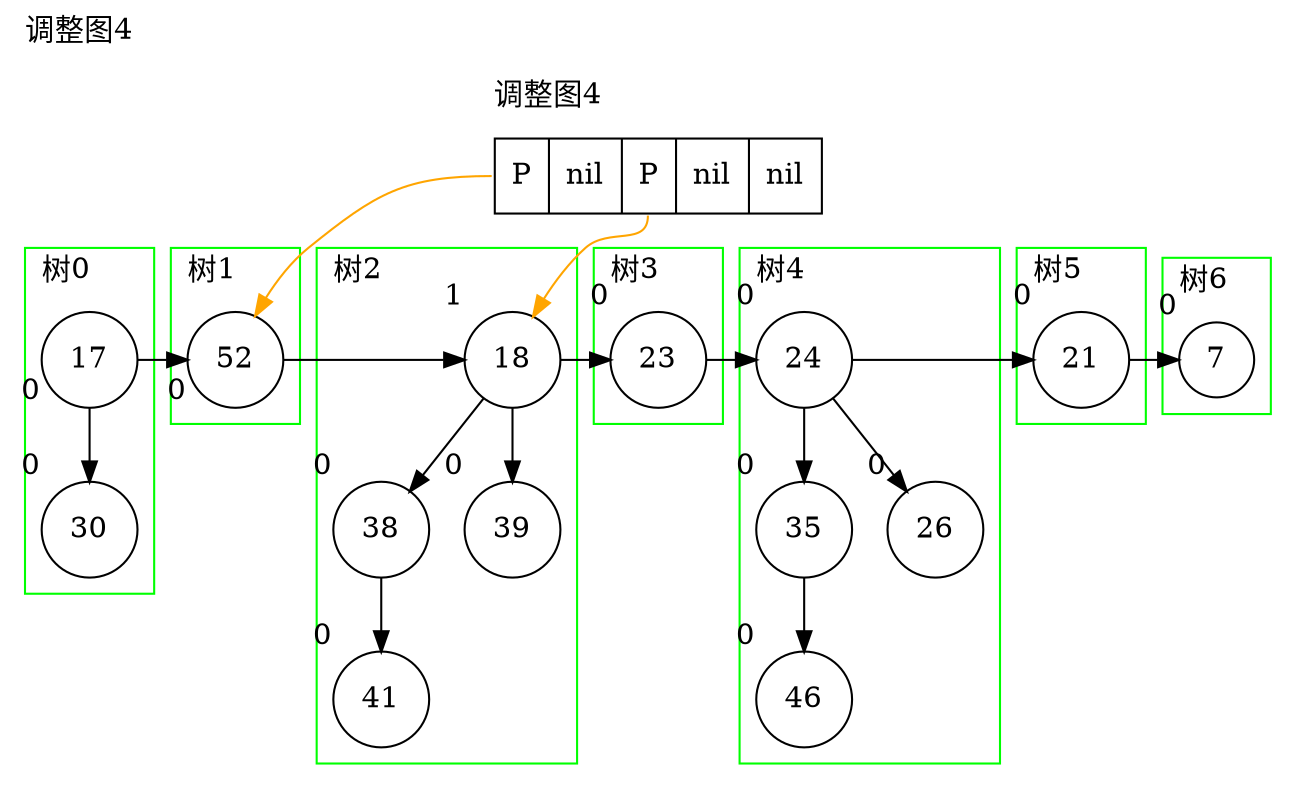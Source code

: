 digraph g{
node[shape=circle];
label="调整图4";
labeljust=l;
labelloc=t;
subgraph cluster_array { penwidth=0; narray[label=" <f0>  P | <f1>  nil | <f2>  P | <f3>  nil | <f4>  nil ", shape=record]; }
subgraph cluster_0 {
pencolor=green;label="树0";
n152[label=17, xlabel=0];
n153[label=30, xlabel=0];
n152->n153;
}
narray->n152[style=invis];
subgraph cluster_1 {
pencolor=green;label="树1";
n154[label=52, xlabel=0];
}
n152->n154[constraint=false];
narray->n154[style=invis];
narray:f0->n154[style=filled,color=orange,constraint=false];
subgraph cluster_2 {
pencolor=green;label="树2";
n155[label=18, xlabel=1];
n156[label=38, xlabel=0];
n155->n156;
n157[label=41, xlabel=0];
n156->n157;
n158[label=39, xlabel=0];
n155->n158;
}
n154->n155[constraint=false];
narray->n155[style=invis];
narray:f2->n155[style=filled,color=orange,constraint=false];
subgraph cluster_3 {
pencolor=green;label="树3";
n159[label=23, xlabel=0];
}
n155->n159[constraint=false];
narray->n159[style=invis];
subgraph cluster_4 {
pencolor=green;label="树4";
n160[label=24, xlabel=0];
n161[label=35, xlabel=0];
n160->n161;
n162[label=46, xlabel=0];
n161->n162;
n163[label=26, xlabel=0];
n160->n163;
}
n159->n160[constraint=false];
narray->n160[style=invis];
subgraph cluster_5 {
pencolor=green;label="树5";
n164[label=21, xlabel=0];
}
n160->n164[constraint=false];
narray->n164[style=invis];
subgraph cluster_6 {
pencolor=green;label="树6";
n165[label=7, xlabel=0];
}
n164->n165[constraint=false];
narray->n165[style=invis];
}
